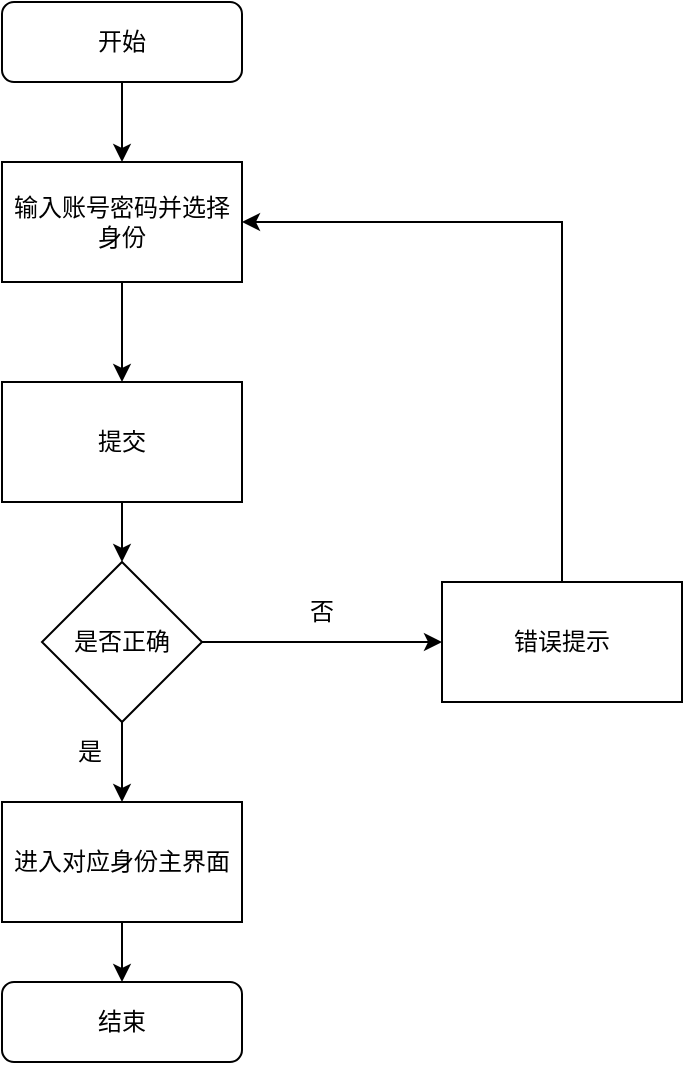 <mxfile version="21.3.8" type="github">
  <diagram id="C5RBs43oDa-KdzZeNtuy" name="Page-1">
    <mxGraphModel dx="989" dy="661" grid="0" gridSize="10" guides="1" tooltips="1" connect="1" arrows="1" fold="1" page="1" pageScale="1" pageWidth="827" pageHeight="1169" math="0" shadow="0">
      <root>
        <mxCell id="WIyWlLk6GJQsqaUBKTNV-0" />
        <mxCell id="WIyWlLk6GJQsqaUBKTNV-1" parent="WIyWlLk6GJQsqaUBKTNV-0" />
        <mxCell id="-2UxSwY3565o-2kFEq8j-6" value="" style="edgeStyle=orthogonalEdgeStyle;rounded=0;orthogonalLoop=1;jettySize=auto;html=1;" edge="1" parent="WIyWlLk6GJQsqaUBKTNV-1" source="WIyWlLk6GJQsqaUBKTNV-3" target="-2UxSwY3565o-2kFEq8j-1">
          <mxGeometry relative="1" as="geometry" />
        </mxCell>
        <mxCell id="WIyWlLk6GJQsqaUBKTNV-3" value="开始" style="rounded=1;whiteSpace=wrap;html=1;fontSize=12;glass=0;strokeWidth=1;shadow=0;" parent="WIyWlLk6GJQsqaUBKTNV-1" vertex="1">
          <mxGeometry x="400" y="40" width="120" height="40" as="geometry" />
        </mxCell>
        <mxCell id="-2UxSwY3565o-2kFEq8j-7" value="" style="edgeStyle=orthogonalEdgeStyle;rounded=0;orthogonalLoop=1;jettySize=auto;html=1;" edge="1" parent="WIyWlLk6GJQsqaUBKTNV-1" source="-2UxSwY3565o-2kFEq8j-1" target="-2UxSwY3565o-2kFEq8j-2">
          <mxGeometry relative="1" as="geometry" />
        </mxCell>
        <mxCell id="-2UxSwY3565o-2kFEq8j-1" value="输入账号密码并选择身份" style="rounded=0;whiteSpace=wrap;html=1;" vertex="1" parent="WIyWlLk6GJQsqaUBKTNV-1">
          <mxGeometry x="400" y="120" width="120" height="60" as="geometry" />
        </mxCell>
        <mxCell id="-2UxSwY3565o-2kFEq8j-8" value="" style="edgeStyle=orthogonalEdgeStyle;rounded=0;orthogonalLoop=1;jettySize=auto;html=1;" edge="1" parent="WIyWlLk6GJQsqaUBKTNV-1" source="-2UxSwY3565o-2kFEq8j-2" target="-2UxSwY3565o-2kFEq8j-5">
          <mxGeometry relative="1" as="geometry" />
        </mxCell>
        <mxCell id="-2UxSwY3565o-2kFEq8j-2" value="提交" style="rounded=0;whiteSpace=wrap;html=1;" vertex="1" parent="WIyWlLk6GJQsqaUBKTNV-1">
          <mxGeometry x="400" y="230" width="120" height="60" as="geometry" />
        </mxCell>
        <mxCell id="-2UxSwY3565o-2kFEq8j-14" value="" style="edgeStyle=orthogonalEdgeStyle;rounded=0;orthogonalLoop=1;jettySize=auto;html=1;" edge="1" parent="WIyWlLk6GJQsqaUBKTNV-1" source="-2UxSwY3565o-2kFEq8j-3" target="-2UxSwY3565o-2kFEq8j-13">
          <mxGeometry relative="1" as="geometry" />
        </mxCell>
        <mxCell id="-2UxSwY3565o-2kFEq8j-3" value="进入对应身份主界面" style="rounded=0;whiteSpace=wrap;html=1;" vertex="1" parent="WIyWlLk6GJQsqaUBKTNV-1">
          <mxGeometry x="400" y="440" width="120" height="60" as="geometry" />
        </mxCell>
        <mxCell id="-2UxSwY3565o-2kFEq8j-4" value="错误提示" style="rounded=0;whiteSpace=wrap;html=1;" vertex="1" parent="WIyWlLk6GJQsqaUBKTNV-1">
          <mxGeometry x="620" y="330" width="120" height="60" as="geometry" />
        </mxCell>
        <mxCell id="-2UxSwY3565o-2kFEq8j-9" value="" style="edgeStyle=orthogonalEdgeStyle;rounded=0;orthogonalLoop=1;jettySize=auto;html=1;" edge="1" parent="WIyWlLk6GJQsqaUBKTNV-1" source="-2UxSwY3565o-2kFEq8j-5" target="-2UxSwY3565o-2kFEq8j-3">
          <mxGeometry relative="1" as="geometry" />
        </mxCell>
        <mxCell id="-2UxSwY3565o-2kFEq8j-5" value="是否正确" style="rhombus;whiteSpace=wrap;html=1;" vertex="1" parent="WIyWlLk6GJQsqaUBKTNV-1">
          <mxGeometry x="420" y="320" width="80" height="80" as="geometry" />
        </mxCell>
        <mxCell id="-2UxSwY3565o-2kFEq8j-10" value="" style="edgeStyle=orthogonalEdgeStyle;rounded=0;orthogonalLoop=1;jettySize=auto;html=1;exitX=1;exitY=0.5;exitDx=0;exitDy=0;entryX=0;entryY=0.5;entryDx=0;entryDy=0;" edge="1" parent="WIyWlLk6GJQsqaUBKTNV-1" source="-2UxSwY3565o-2kFEq8j-5" target="-2UxSwY3565o-2kFEq8j-4">
          <mxGeometry relative="1" as="geometry">
            <mxPoint x="470" y="410" as="sourcePoint" />
            <mxPoint x="650" y="390" as="targetPoint" />
          </mxGeometry>
        </mxCell>
        <mxCell id="-2UxSwY3565o-2kFEq8j-12" value="" style="edgeStyle=orthogonalEdgeStyle;rounded=0;orthogonalLoop=1;jettySize=auto;html=1;exitX=0.5;exitY=0;exitDx=0;exitDy=0;entryX=1;entryY=0.5;entryDx=0;entryDy=0;" edge="1" parent="WIyWlLk6GJQsqaUBKTNV-1" source="-2UxSwY3565o-2kFEq8j-4" target="-2UxSwY3565o-2kFEq8j-1">
          <mxGeometry relative="1" as="geometry">
            <mxPoint x="590" y="229" as="sourcePoint" />
            <mxPoint x="720" y="229" as="targetPoint" />
          </mxGeometry>
        </mxCell>
        <mxCell id="-2UxSwY3565o-2kFEq8j-13" value="结束" style="rounded=1;whiteSpace=wrap;html=1;fontSize=12;glass=0;strokeWidth=1;shadow=0;" vertex="1" parent="WIyWlLk6GJQsqaUBKTNV-1">
          <mxGeometry x="400" y="530" width="120" height="40" as="geometry" />
        </mxCell>
        <mxCell id="-2UxSwY3565o-2kFEq8j-15" value="否" style="text;strokeColor=none;align=center;fillColor=none;html=1;verticalAlign=middle;whiteSpace=wrap;rounded=0;" vertex="1" parent="WIyWlLk6GJQsqaUBKTNV-1">
          <mxGeometry x="530" y="330" width="60" height="30" as="geometry" />
        </mxCell>
        <mxCell id="-2UxSwY3565o-2kFEq8j-17" value="是" style="text;strokeColor=none;align=center;fillColor=none;html=1;verticalAlign=middle;whiteSpace=wrap;rounded=0;" vertex="1" parent="WIyWlLk6GJQsqaUBKTNV-1">
          <mxGeometry x="414" y="400" width="60" height="30" as="geometry" />
        </mxCell>
      </root>
    </mxGraphModel>
  </diagram>
</mxfile>
